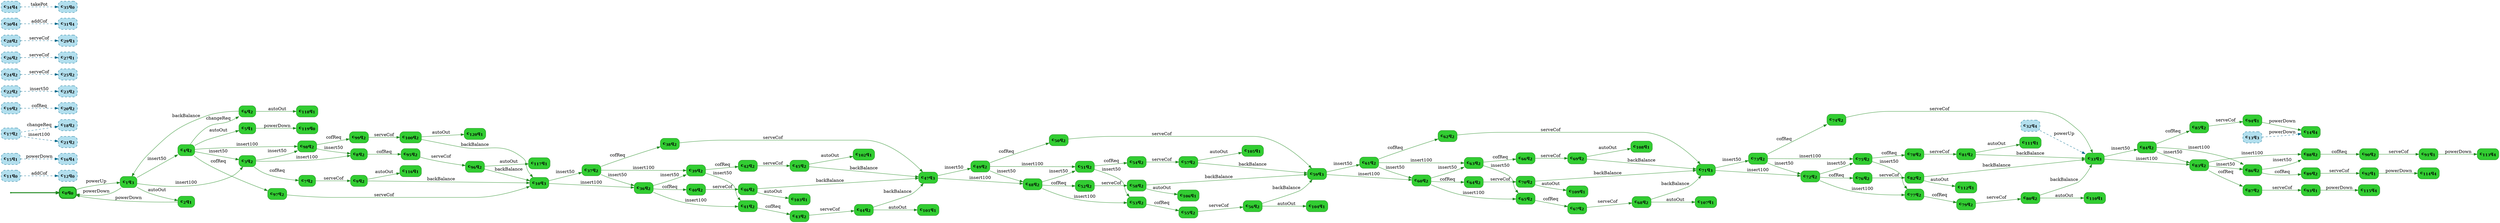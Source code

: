 digraph g {

	rankdir="LR"

	__invisible__[shape="point", color="forestgreen"]
	c0q0[label=<<b>c<sub>0</sub>q<sub>0</sub></b>>, shape="box", style="rounded, filled", fillcolor="limegreen", color="forestgreen", penwidth=3] // Initial
	c1q3[label=<<b>c<sub>1</sub>q<sub>3</sub></b>>, shape="box", style="rounded, filled", fillcolor="limegreen", color="forestgreen"]
	c2q1[label=<<b>c<sub>2</sub>q<sub>1</sub></b>>, shape="box", style="rounded, filled", fillcolor="limegreen", color="forestgreen"]
	c3q2[label=<<b>c<sub>3</sub>q<sub>2</sub></b>>, shape="box", style="rounded, filled", fillcolor="limegreen", color="forestgreen"]
	c7q2[label=<<b>c<sub>7</sub>q<sub>2</sub></b>>, shape="box", style="rounded, filled", fillcolor="limegreen", color="forestgreen"]
	c9q2[label=<<b>c<sub>9</sub>q<sub>2</sub></b>>, shape="box", style="rounded, filled", fillcolor="limegreen", color="forestgreen"]
	c10q3[label=<<b>c<sub>10</sub>q<sub>3</sub></b>>, shape="box", style="rounded, filled", fillcolor="limegreen", color="forestgreen"]
	c36q2[label=<<b>c<sub>36</sub>q<sub>2</sub></b>>, shape="box", style="rounded, filled", fillcolor="limegreen", color="forestgreen"]
	c40q2[label=<<b>c<sub>40</sub>q<sub>2</sub></b>>, shape="box", style="rounded, filled", fillcolor="limegreen", color="forestgreen"]
	c46q2[label=<<b>c<sub>46</sub>q<sub>2</sub></b>>, shape="box", style="rounded, filled", fillcolor="limegreen", color="forestgreen"]
	c103q1[label=<<b>c<sub>103</sub>q<sub>1</sub></b>>, shape="box", style="rounded, filled", fillcolor="limegreen", color="forestgreen"]
	c47q3[label=<<b>c<sub>47</sub>q<sub>3</sub></b>>, shape="box", style="rounded, filled", fillcolor="limegreen", color="forestgreen"]
	c48q2[label=<<b>c<sub>48</sub>q<sub>2</sub></b>>, shape="box", style="rounded, filled", fillcolor="limegreen", color="forestgreen"]
	c52q2[label=<<b>c<sub>52</sub>q<sub>2</sub></b>>, shape="box", style="rounded, filled", fillcolor="limegreen", color="forestgreen"]
	c58q2[label=<<b>c<sub>58</sub>q<sub>2</sub></b>>, shape="box", style="rounded, filled", fillcolor="limegreen", color="forestgreen"]
	c106q1[label=<<b>c<sub>106</sub>q<sub>1</sub></b>>, shape="box", style="rounded, filled", fillcolor="limegreen", color="forestgreen"]
	c59q3[label=<<b>c<sub>59</sub>q<sub>3</sub></b>>, shape="box", style="rounded, filled", fillcolor="limegreen", color="forestgreen"]
	c60q2[label=<<b>c<sub>60</sub>q<sub>2</sub></b>>, shape="box", style="rounded, filled", fillcolor="limegreen", color="forestgreen"]
	c64q2[label=<<b>c<sub>64</sub>q<sub>2</sub></b>>, shape="box", style="rounded, filled", fillcolor="limegreen", color="forestgreen"]
	c70q2[label=<<b>c<sub>70</sub>q<sub>2</sub></b>>, shape="box", style="rounded, filled", fillcolor="limegreen", color="forestgreen"]
	c109q1[label=<<b>c<sub>109</sub>q<sub>1</sub></b>>, shape="box", style="rounded, filled", fillcolor="limegreen", color="forestgreen"]
	c71q3[label=<<b>c<sub>71</sub>q<sub>3</sub></b>>, shape="box", style="rounded, filled", fillcolor="limegreen", color="forestgreen"]
	c72q2[label=<<b>c<sub>72</sub>q<sub>2</sub></b>>, shape="box", style="rounded, filled", fillcolor="limegreen", color="forestgreen"]
	c76q2[label=<<b>c<sub>76</sub>q<sub>2</sub></b>>, shape="box", style="rounded, filled", fillcolor="limegreen", color="forestgreen"]
	c82q2[label=<<b>c<sub>82</sub>q<sub>2</sub></b>>, shape="box", style="rounded, filled", fillcolor="limegreen", color="forestgreen"]
	c112q1[label=<<b>c<sub>112</sub>q<sub>1</sub></b>>, shape="box", style="rounded, filled", fillcolor="limegreen", color="forestgreen"]
	c33q3[label=<<b>c<sub>33</sub>q<sub>3</sub></b>>, shape="box", style="rounded, filled", fillcolor="limegreen", color="forestgreen"]
	c83q2[label=<<b>c<sub>83</sub>q<sub>2</sub></b>>, shape="box", style="rounded, filled", fillcolor="limegreen", color="forestgreen"]
	c87q2[label=<<b>c<sub>87</sub>q<sub>2</sub></b>>, shape="box", style="rounded, filled", fillcolor="limegreen", color="forestgreen"]
	c93q1[label=<<b>c<sub>93</sub>q<sub>1</sub></b>>, shape="box", style="rounded, filled", fillcolor="limegreen", color="forestgreen"]
	c115q4[label=<<b>c<sub>115</sub>q<sub>4</sub></b>>, shape="box", style="rounded, filled", fillcolor="limegreen", color="forestgreen"]
	c88q2[label=<<b>c<sub>88</sub>q<sub>2</sub></b>>, shape="box", style="rounded, filled", fillcolor="limegreen", color="forestgreen"]
	c90q2[label=<<b>c<sub>90</sub>q<sub>2</sub></b>>, shape="box", style="rounded, filled", fillcolor="limegreen", color="forestgreen"]
	c91q1[label=<<b>c<sub>91</sub>q<sub>1</sub></b>>, shape="box", style="rounded, filled", fillcolor="limegreen", color="forestgreen"]
	c113q4[label=<<b>c<sub>113</sub>q<sub>4</sub></b>>, shape="box", style="rounded, filled", fillcolor="limegreen", color="forestgreen"]
	c86q2[label=<<b>c<sub>86</sub>q<sub>2</sub></b>>, shape="box", style="rounded, filled", fillcolor="limegreen", color="forestgreen"]
	c89q2[label=<<b>c<sub>89</sub>q<sub>2</sub></b>>, shape="box", style="rounded, filled", fillcolor="limegreen", color="forestgreen"]
	c92q1[label=<<b>c<sub>92</sub>q<sub>1</sub></b>>, shape="box", style="rounded, filled", fillcolor="limegreen", color="forestgreen"]
	c114q4[label=<<b>c<sub>114</sub>q<sub>4</sub></b>>, shape="box", style="rounded, filled", fillcolor="limegreen", color="forestgreen"]
	c84q2[label=<<b>c<sub>84</sub>q<sub>2</sub></b>>, shape="box", style="rounded, filled", fillcolor="limegreen", color="forestgreen"]
	c85q2[label=<<b>c<sub>85</sub>q<sub>2</sub></b>>, shape="box", style="rounded, filled", fillcolor="limegreen", color="forestgreen"]
	c94q1[label=<<b>c<sub>94</sub>q<sub>1</sub></b>>, shape="box", style="rounded, filled", fillcolor="limegreen", color="forestgreen"]
	c14q4[label=<<b>c<sub>14</sub>q<sub>4</sub></b>>, shape="box", style="rounded, filled", fillcolor="limegreen", color="forestgreen"]
	c77q2[label=<<b>c<sub>77</sub>q<sub>2</sub></b>>, shape="box", style="rounded, filled", fillcolor="limegreen", color="forestgreen"]
	c79q2[label=<<b>c<sub>79</sub>q<sub>2</sub></b>>, shape="box", style="rounded, filled", fillcolor="limegreen", color="forestgreen"]
	c80q2[label=<<b>c<sub>80</sub>q<sub>2</sub></b>>, shape="box", style="rounded, filled", fillcolor="limegreen", color="forestgreen"]
	c110q1[label=<<b>c<sub>110</sub>q<sub>1</sub></b>>, shape="box", style="rounded, filled", fillcolor="limegreen", color="forestgreen"]
	c75q2[label=<<b>c<sub>75</sub>q<sub>2</sub></b>>, shape="box", style="rounded, filled", fillcolor="limegreen", color="forestgreen"]
	c78q2[label=<<b>c<sub>78</sub>q<sub>2</sub></b>>, shape="box", style="rounded, filled", fillcolor="limegreen", color="forestgreen"]
	c81q2[label=<<b>c<sub>81</sub>q<sub>2</sub></b>>, shape="box", style="rounded, filled", fillcolor="limegreen", color="forestgreen"]
	c111q1[label=<<b>c<sub>111</sub>q<sub>1</sub></b>>, shape="box", style="rounded, filled", fillcolor="limegreen", color="forestgreen"]
	c73q2[label=<<b>c<sub>73</sub>q<sub>2</sub></b>>, shape="box", style="rounded, filled", fillcolor="limegreen", color="forestgreen"]
	c74q2[label=<<b>c<sub>74</sub>q<sub>2</sub></b>>, shape="box", style="rounded, filled", fillcolor="limegreen", color="forestgreen"]
	c65q2[label=<<b>c<sub>65</sub>q<sub>2</sub></b>>, shape="box", style="rounded, filled", fillcolor="limegreen", color="forestgreen"]
	c67q2[label=<<b>c<sub>67</sub>q<sub>2</sub></b>>, shape="box", style="rounded, filled", fillcolor="limegreen", color="forestgreen"]
	c68q2[label=<<b>c<sub>68</sub>q<sub>2</sub></b>>, shape="box", style="rounded, filled", fillcolor="limegreen", color="forestgreen"]
	c107q1[label=<<b>c<sub>107</sub>q<sub>1</sub></b>>, shape="box", style="rounded, filled", fillcolor="limegreen", color="forestgreen"]
	c63q2[label=<<b>c<sub>63</sub>q<sub>2</sub></b>>, shape="box", style="rounded, filled", fillcolor="limegreen", color="forestgreen"]
	c66q2[label=<<b>c<sub>66</sub>q<sub>2</sub></b>>, shape="box", style="rounded, filled", fillcolor="limegreen", color="forestgreen"]
	c69q2[label=<<b>c<sub>69</sub>q<sub>2</sub></b>>, shape="box", style="rounded, filled", fillcolor="limegreen", color="forestgreen"]
	c108q1[label=<<b>c<sub>108</sub>q<sub>1</sub></b>>, shape="box", style="rounded, filled", fillcolor="limegreen", color="forestgreen"]
	c61q2[label=<<b>c<sub>61</sub>q<sub>2</sub></b>>, shape="box", style="rounded, filled", fillcolor="limegreen", color="forestgreen"]
	c62q2[label=<<b>c<sub>62</sub>q<sub>2</sub></b>>, shape="box", style="rounded, filled", fillcolor="limegreen", color="forestgreen"]
	c53q2[label=<<b>c<sub>53</sub>q<sub>2</sub></b>>, shape="box", style="rounded, filled", fillcolor="limegreen", color="forestgreen"]
	c55q2[label=<<b>c<sub>55</sub>q<sub>2</sub></b>>, shape="box", style="rounded, filled", fillcolor="limegreen", color="forestgreen"]
	c56q2[label=<<b>c<sub>56</sub>q<sub>2</sub></b>>, shape="box", style="rounded, filled", fillcolor="limegreen", color="forestgreen"]
	c104q1[label=<<b>c<sub>104</sub>q<sub>1</sub></b>>, shape="box", style="rounded, filled", fillcolor="limegreen", color="forestgreen"]
	c51q2[label=<<b>c<sub>51</sub>q<sub>2</sub></b>>, shape="box", style="rounded, filled", fillcolor="limegreen", color="forestgreen"]
	c54q2[label=<<b>c<sub>54</sub>q<sub>2</sub></b>>, shape="box", style="rounded, filled", fillcolor="limegreen", color="forestgreen"]
	c57q2[label=<<b>c<sub>57</sub>q<sub>2</sub></b>>, shape="box", style="rounded, filled", fillcolor="limegreen", color="forestgreen"]
	c105q1[label=<<b>c<sub>105</sub>q<sub>1</sub></b>>, shape="box", style="rounded, filled", fillcolor="limegreen", color="forestgreen"]
	c49q2[label=<<b>c<sub>49</sub>q<sub>2</sub></b>>, shape="box", style="rounded, filled", fillcolor="limegreen", color="forestgreen"]
	c50q2[label=<<b>c<sub>50</sub>q<sub>2</sub></b>>, shape="box", style="rounded, filled", fillcolor="limegreen", color="forestgreen"]
	c41q2[label=<<b>c<sub>41</sub>q<sub>2</sub></b>>, shape="box", style="rounded, filled", fillcolor="limegreen", color="forestgreen"]
	c43q2[label=<<b>c<sub>43</sub>q<sub>2</sub></b>>, shape="box", style="rounded, filled", fillcolor="limegreen", color="forestgreen"]
	c44q2[label=<<b>c<sub>44</sub>q<sub>2</sub></b>>, shape="box", style="rounded, filled", fillcolor="limegreen", color="forestgreen"]
	c101q1[label=<<b>c<sub>101</sub>q<sub>1</sub></b>>, shape="box", style="rounded, filled", fillcolor="limegreen", color="forestgreen"]
	c39q2[label=<<b>c<sub>39</sub>q<sub>2</sub></b>>, shape="box", style="rounded, filled", fillcolor="limegreen", color="forestgreen"]
	c42q2[label=<<b>c<sub>42</sub>q<sub>2</sub></b>>, shape="box", style="rounded, filled", fillcolor="limegreen", color="forestgreen"]
	c45q2[label=<<b>c<sub>45</sub>q<sub>2</sub></b>>, shape="box", style="rounded, filled", fillcolor="limegreen", color="forestgreen"]
	c102q1[label=<<b>c<sub>102</sub>q<sub>1</sub></b>>, shape="box", style="rounded, filled", fillcolor="limegreen", color="forestgreen"]
	c37q2[label=<<b>c<sub>37</sub>q<sub>2</sub></b>>, shape="box", style="rounded, filled", fillcolor="limegreen", color="forestgreen"]
	c38q2[label=<<b>c<sub>38</sub>q<sub>2</sub></b>>, shape="box", style="rounded, filled", fillcolor="limegreen", color="forestgreen"]
	c116q1[label=<<b>c<sub>116</sub>q<sub>1</sub></b>>, shape="box", style="rounded, filled", fillcolor="limegreen", color="forestgreen"]
	c8q2[label=<<b>c<sub>8</sub>q<sub>2</sub></b>>, shape="box", style="rounded, filled", fillcolor="limegreen", color="forestgreen"]
	c95q2[label=<<b>c<sub>95</sub>q<sub>2</sub></b>>, shape="box", style="rounded, filled", fillcolor="limegreen", color="forestgreen"]
	c96q2[label=<<b>c<sub>96</sub>q<sub>2</sub></b>>, shape="box", style="rounded, filled", fillcolor="limegreen", color="forestgreen"]
	c117q1[label=<<b>c<sub>117</sub>q<sub>1</sub></b>>, shape="box", style="rounded, filled", fillcolor="limegreen", color="forestgreen"]
	c98q2[label=<<b>c<sub>98</sub>q<sub>2</sub></b>>, shape="box", style="rounded, filled", fillcolor="limegreen", color="forestgreen"]
	c99q2[label=<<b>c<sub>99</sub>q<sub>2</sub></b>>, shape="box", style="rounded, filled", fillcolor="limegreen", color="forestgreen"]
	c100q2[label=<<b>c<sub>100</sub>q<sub>2</sub></b>>, shape="box", style="rounded, filled", fillcolor="limegreen", color="forestgreen"]
	c120q1[label=<<b>c<sub>120</sub>q<sub>1</sub></b>>, shape="box", style="rounded, filled", fillcolor="limegreen", color="forestgreen"]
	c4q2[label=<<b>c<sub>4</sub>q<sub>2</sub></b>>, shape="box", style="rounded, filled", fillcolor="limegreen", color="forestgreen"]
	c5q1[label=<<b>c<sub>5</sub>q<sub>1</sub></b>>, shape="box", style="rounded, filled", fillcolor="limegreen", color="forestgreen"]
	c119q0[label=<<b>c<sub>119</sub>q<sub>0</sub></b>>, shape="box", style="rounded, filled", fillcolor="limegreen", color="forestgreen"]
	c6q2[label=<<b>c<sub>6</sub>q<sub>2</sub></b>>, shape="box", style="rounded, filled", fillcolor="limegreen", color="forestgreen"]
	c118q1[label=<<b>c<sub>118</sub>q<sub>1</sub></b>>, shape="box", style="rounded, filled", fillcolor="limegreen", color="forestgreen"]
	c97q2[label=<<b>c<sub>97</sub>q<sub>2</sub></b>>, shape="box", style="rounded, filled", fillcolor="limegreen", color="forestgreen"]
	c11q0[label=<<b>c<sub>11</sub>q<sub>0</sub></b>>, shape="box", style="rounded, filled, dashed", fillcolor="lightblue2", color="deepskyblue4"]
	c12q0[label=<<b>c<sub>12</sub>q<sub>0</sub></b>>, shape="box", style="rounded, filled, dashed", fillcolor="lightblue2", color="deepskyblue4"]
	c13q3[label=<<b>c<sub>13</sub>q<sub>3</sub></b>>, shape="box", style="rounded, filled, dashed", fillcolor="lightblue2", color="deepskyblue4"]
	c15q1[label=<<b>c<sub>15</sub>q<sub>1</sub></b>>, shape="box", style="rounded, filled, dashed", fillcolor="lightblue2", color="deepskyblue4"]
	c16q4[label=<<b>c<sub>16</sub>q<sub>4</sub></b>>, shape="box", style="rounded, filled, dashed", fillcolor="lightblue2", color="deepskyblue4"]
	c17q2[label=<<b>c<sub>17</sub>q<sub>2</sub></b>>, shape="box", style="rounded, filled, dashed", fillcolor="lightblue2", color="deepskyblue4"]
	c18q2[label=<<b>c<sub>18</sub>q<sub>2</sub></b>>, shape="box", style="rounded, filled, dashed", fillcolor="lightblue2", color="deepskyblue4"]
	c19q2[label=<<b>c<sub>19</sub>q<sub>2</sub></b>>, shape="box", style="rounded, filled, dashed", fillcolor="lightblue2", color="deepskyblue4"]
	c20q2[label=<<b>c<sub>20</sub>q<sub>2</sub></b>>, shape="box", style="rounded, filled, dashed", fillcolor="lightblue2", color="deepskyblue4"]
	c21q2[label=<<b>c<sub>21</sub>q<sub>2</sub></b>>, shape="box", style="rounded, filled, dashed", fillcolor="lightblue2", color="deepskyblue4"]
	c22q2[label=<<b>c<sub>22</sub>q<sub>2</sub></b>>, shape="box", style="rounded, filled, dashed", fillcolor="lightblue2", color="deepskyblue4"]
	c23q2[label=<<b>c<sub>23</sub>q<sub>2</sub></b>>, shape="box", style="rounded, filled, dashed", fillcolor="lightblue2", color="deepskyblue4"]
	c24q2[label=<<b>c<sub>24</sub>q<sub>2</sub></b>>, shape="box", style="rounded, filled, dashed", fillcolor="lightblue2", color="deepskyblue4"]
	c25q2[label=<<b>c<sub>25</sub>q<sub>2</sub></b>>, shape="box", style="rounded, filled, dashed", fillcolor="lightblue2", color="deepskyblue4"]
	c26q2[label=<<b>c<sub>26</sub>q<sub>2</sub></b>>, shape="box", style="rounded, filled, dashed", fillcolor="lightblue2", color="deepskyblue4"]
	c27q1[label=<<b>c<sub>27</sub>q<sub>1</sub></b>>, shape="box", style="rounded, filled, dashed", fillcolor="lightblue2", color="deepskyblue4"]
	c28q2[label=<<b>c<sub>28</sub>q<sub>2</sub></b>>, shape="box", style="rounded, filled, dashed", fillcolor="lightblue2", color="deepskyblue4"]
	c29q3[label=<<b>c<sub>29</sub>q<sub>3</sub></b>>, shape="box", style="rounded, filled, dashed", fillcolor="lightblue2", color="deepskyblue4"]
	c30q4[label=<<b>c<sub>30</sub>q<sub>4</sub></b>>, shape="box", style="rounded, filled, dashed", fillcolor="lightblue2", color="deepskyblue4"]
	c31q4[label=<<b>c<sub>31</sub>q<sub>4</sub></b>>, shape="box", style="rounded, filled, dashed", fillcolor="lightblue2", color="deepskyblue4"]
	c32q4[label=<<b>c<sub>32</sub>q<sub>4</sub></b>>, shape="box", style="rounded, filled, dashed", fillcolor="lightblue2", color="deepskyblue4"]
	c34q4[label=<<b>c<sub>34</sub>q<sub>4</sub></b>>, shape="box", style="rounded, filled, dashed", fillcolor="lightblue2", color="deepskyblue4"]
	c35q0[label=<<b>c<sub>35</sub>q<sub>0</sub></b>>, shape="box", style="rounded, filled, dashed", fillcolor="lightblue2", color="deepskyblue4"]

	__invisible__ -> c0q0[penwidth=3, color="forestgreen"]
	c0q0 -> c1q3[label=<powerUp>, color="forestgreen"]
	c1q3 -> c2q1[label=<autoOut>, color="forestgreen"]
	c2q1 -> c0q0[label=<powerDown>, color="forestgreen"]
	c1q3 -> c3q2[label=<insert100>, color="forestgreen"]
	c3q2 -> c7q2[label=<cofReq>, color="forestgreen"]
	c7q2 -> c9q2[label=<serveCof>, color="forestgreen"]
	c9q2 -> c10q3[label=<backBalance>, color="forestgreen"]
	c10q3 -> c36q2[label=<insert100>, color="forestgreen"]
	c36q2 -> c40q2[label=<cofReq>, color="forestgreen"]
	c40q2 -> c46q2[label=<serveCof>, color="forestgreen"]
	c46q2 -> c103q1[label=<autoOut>, color="forestgreen"]
	c46q2 -> c47q3[label=<backBalance>, color="forestgreen"]
	c47q3 -> c48q2[label=<insert100>, color="forestgreen"]
	c48q2 -> c52q2[label=<cofReq>, color="forestgreen"]
	c52q2 -> c58q2[label=<serveCof>, color="forestgreen"]
	c58q2 -> c106q1[label=<autoOut>, color="forestgreen"]
	c58q2 -> c59q3[label=<backBalance>, color="forestgreen"]
	c59q3 -> c60q2[label=<insert100>, color="forestgreen"]
	c60q2 -> c64q2[label=<cofReq>, color="forestgreen"]
	c64q2 -> c70q2[label=<serveCof>, color="forestgreen"]
	c70q2 -> c109q1[label=<autoOut>, color="forestgreen"]
	c70q2 -> c71q3[label=<backBalance>, color="forestgreen"]
	c71q3 -> c72q2[label=<insert100>, color="forestgreen"]
	c72q2 -> c76q2[label=<cofReq>, color="forestgreen"]
	c76q2 -> c82q2[label=<serveCof>, color="forestgreen"]
	c82q2 -> c112q1[label=<autoOut>, color="forestgreen"]
	c82q2 -> c33q3[label=<backBalance>, color="forestgreen"]
	c33q3 -> c83q2[label=<insert100>, color="forestgreen"]
	c83q2 -> c87q2[label=<cofReq>, color="forestgreen"]
	c87q2 -> c93q1[label=<serveCof>, color="forestgreen"]
	c93q1 -> c115q4[label=<powerDown>, color="forestgreen"]
	c83q2 -> c88q2[label=<insert100>, color="forestgreen"]
	c88q2 -> c90q2[label=<cofReq>, color="forestgreen"]
	c90q2 -> c91q1[label=<serveCof>, color="forestgreen"]
	c91q1 -> c113q4[label=<powerDown>, color="forestgreen"]
	c83q2 -> c86q2[label=<insert50>, color="forestgreen"]
	c86q2 -> c89q2[label=<cofReq>, color="forestgreen"]
	c89q2 -> c92q1[label=<serveCof>, color="forestgreen"]
	c92q1 -> c114q4[label=<powerDown>, color="forestgreen"]
	c86q2 -> c88q2[label=<insert50>, color="forestgreen"]
	c33q3 -> c84q2[label=<insert50>, color="forestgreen"]
	c84q2 -> c85q2[label=<cofReq>, color="forestgreen"]
	c85q2 -> c94q1[label=<serveCof>, color="forestgreen"]
	c94q1 -> c14q4[label=<powerDown>, color="forestgreen"]
	c84q2 -> c86q2[label=<insert100>, color="forestgreen"]
	c84q2 -> c83q2[label=<insert50>, color="forestgreen"]
	c72q2 -> c77q2[label=<insert100>, color="forestgreen"]
	c77q2 -> c79q2[label=<cofReq>, color="forestgreen"]
	c79q2 -> c80q2[label=<serveCof>, color="forestgreen"]
	c80q2 -> c110q1[label=<autoOut>, color="forestgreen"]
	c80q2 -> c33q3[label=<backBalance>, color="forestgreen"]
	c72q2 -> c75q2[label=<insert50>, color="forestgreen"]
	c75q2 -> c78q2[label=<cofReq>, color="forestgreen"]
	c78q2 -> c81q2[label=<serveCof>, color="forestgreen"]
	c81q2 -> c111q1[label=<autoOut>, color="forestgreen"]
	c81q2 -> c33q3[label=<backBalance>, color="forestgreen"]
	c75q2 -> c77q2[label=<insert50>, color="forestgreen"]
	c71q3 -> c73q2[label=<insert50>, color="forestgreen"]
	c73q2 -> c74q2[label=<cofReq>, color="forestgreen"]
	c74q2 -> c33q3[label=<serveCof>, color="forestgreen"]
	c73q2 -> c75q2[label=<insert100>, color="forestgreen"]
	c73q2 -> c72q2[label=<insert50>, color="forestgreen"]
	c60q2 -> c65q2[label=<insert100>, color="forestgreen"]
	c65q2 -> c67q2[label=<cofReq>, color="forestgreen"]
	c67q2 -> c68q2[label=<serveCof>, color="forestgreen"]
	c68q2 -> c107q1[label=<autoOut>, color="forestgreen"]
	c68q2 -> c71q3[label=<backBalance>, color="forestgreen"]
	c60q2 -> c63q2[label=<insert50>, color="forestgreen"]
	c63q2 -> c66q2[label=<cofReq>, color="forestgreen"]
	c66q2 -> c69q2[label=<serveCof>, color="forestgreen"]
	c69q2 -> c108q1[label=<autoOut>, color="forestgreen"]
	c69q2 -> c71q3[label=<backBalance>, color="forestgreen"]
	c63q2 -> c65q2[label=<insert50>, color="forestgreen"]
	c59q3 -> c61q2[label=<insert50>, color="forestgreen"]
	c61q2 -> c62q2[label=<cofReq>, color="forestgreen"]
	c62q2 -> c71q3[label=<serveCof>, color="forestgreen"]
	c61q2 -> c63q2[label=<insert100>, color="forestgreen"]
	c61q2 -> c60q2[label=<insert50>, color="forestgreen"]
	c48q2 -> c53q2[label=<insert100>, color="forestgreen"]
	c53q2 -> c55q2[label=<cofReq>, color="forestgreen"]
	c55q2 -> c56q2[label=<serveCof>, color="forestgreen"]
	c56q2 -> c104q1[label=<autoOut>, color="forestgreen"]
	c56q2 -> c59q3[label=<backBalance>, color="forestgreen"]
	c48q2 -> c51q2[label=<insert50>, color="forestgreen"]
	c51q2 -> c54q2[label=<cofReq>, color="forestgreen"]
	c54q2 -> c57q2[label=<serveCof>, color="forestgreen"]
	c57q2 -> c105q1[label=<autoOut>, color="forestgreen"]
	c57q2 -> c59q3[label=<backBalance>, color="forestgreen"]
	c51q2 -> c53q2[label=<insert50>, color="forestgreen"]
	c47q3 -> c49q2[label=<insert50>, color="forestgreen"]
	c49q2 -> c50q2[label=<cofReq>, color="forestgreen"]
	c50q2 -> c59q3[label=<serveCof>, color="forestgreen"]
	c49q2 -> c51q2[label=<insert100>, color="forestgreen"]
	c49q2 -> c48q2[label=<insert50>, color="forestgreen"]
	c36q2 -> c41q2[label=<insert100>, color="forestgreen"]
	c41q2 -> c43q2[label=<cofReq>, color="forestgreen"]
	c43q2 -> c44q2[label=<serveCof>, color="forestgreen"]
	c44q2 -> c101q1[label=<autoOut>, color="forestgreen"]
	c44q2 -> c47q3[label=<backBalance>, color="forestgreen"]
	c36q2 -> c39q2[label=<insert50>, color="forestgreen"]
	c39q2 -> c42q2[label=<cofReq>, color="forestgreen"]
	c42q2 -> c45q2[label=<serveCof>, color="forestgreen"]
	c45q2 -> c102q1[label=<autoOut>, color="forestgreen"]
	c45q2 -> c47q3[label=<backBalance>, color="forestgreen"]
	c39q2 -> c41q2[label=<insert50>, color="forestgreen"]
	c10q3 -> c37q2[label=<insert50>, color="forestgreen"]
	c37q2 -> c38q2[label=<cofReq>, color="forestgreen"]
	c38q2 -> c47q3[label=<serveCof>, color="forestgreen"]
	c37q2 -> c39q2[label=<insert100>, color="forestgreen"]
	c37q2 -> c36q2[label=<insert50>, color="forestgreen"]
	c9q2 -> c116q1[label=<autoOut>, color="forestgreen"]
	c3q2 -> c8q2[label=<insert100>, color="forestgreen"]
	c8q2 -> c95q2[label=<cofReq>, color="forestgreen"]
	c95q2 -> c96q2[label=<serveCof>, color="forestgreen"]
	c96q2 -> c117q1[label=<autoOut>, color="forestgreen"]
	c96q2 -> c10q3[label=<backBalance>, color="forestgreen"]
	c3q2 -> c98q2[label=<insert50>, color="forestgreen"]
	c98q2 -> c99q2[label=<cofReq>, color="forestgreen"]
	c99q2 -> c100q2[label=<serveCof>, color="forestgreen"]
	c100q2 -> c120q1[label=<autoOut>, color="forestgreen"]
	c100q2 -> c10q3[label=<backBalance>, color="forestgreen"]
	c98q2 -> c8q2[label=<insert50>, color="forestgreen"]
	c1q3 -> c4q2[label=<insert50>, color="forestgreen"]
	c4q2 -> c5q1[label=<autoOut>, color="forestgreen"]
	c5q1 -> c119q0[label=<powerDown>, color="forestgreen"]
	c4q2 -> c6q2[label=<changeReq>, color="forestgreen"]
	c6q2 -> c118q1[label=<autoOut>, color="forestgreen"]
	c6q2 -> c1q3[label=<backBalance>, color="forestgreen"]
	c4q2 -> c3q2[label=<insert50>, color="forestgreen"]
	c4q2 -> c97q2[label=<cofReq>, color="forestgreen"]
	c97q2 -> c10q3[label=<serveCof>, color="forestgreen"]
	c4q2 -> c98q2[label=<insert100>, color="forestgreen"]
	c1q3 -> c0q0[label=<powerDown>, color="forestgreen"]
	c11q0 -> c12q0[label=<addCof>, color="deepskyblue4", style="dashed"]
	c13q3 -> c14q4[label=<powerDown>, color="deepskyblue4", style="dashed"]
	c15q1 -> c16q4[label=<powerDown>, color="deepskyblue4", style="dashed"]
	c17q2 -> c18q2[label=<changeReq>, color="deepskyblue4", style="dashed"]
	c19q2 -> c20q2[label=<cofReq>, color="deepskyblue4", style="dashed"]
	c17q2 -> c21q2[label=<insert100>, color="deepskyblue4", style="dashed"]
	c22q2 -> c23q2[label=<insert50>, color="deepskyblue4", style="dashed"]
	c24q2 -> c25q2[label=<serveCof>, color="deepskyblue4", style="dashed"]
	c26q2 -> c27q1[label=<serveCof>, color="deepskyblue4", style="dashed"]
	c28q2 -> c29q3[label=<serveCof>, color="deepskyblue4", style="dashed"]
	c30q4 -> c31q4[label=<addCof>, color="deepskyblue4", style="dashed"]
	c32q4 -> c33q3[label=<powerUp>, color="deepskyblue4", style="dashed"]
	c34q4 -> c35q0[label=<takePot>, color="deepskyblue4", style="dashed"]

}
